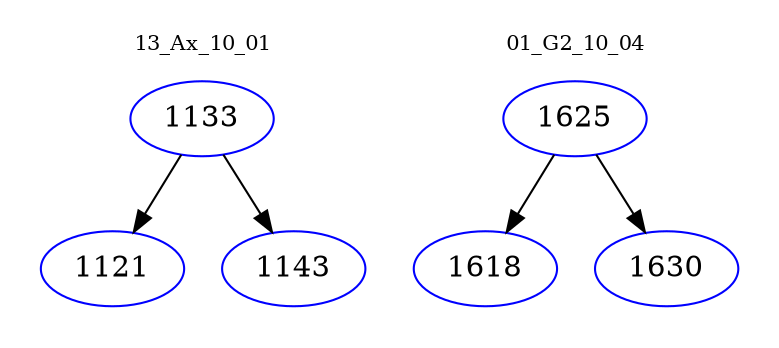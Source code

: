 digraph{
subgraph cluster_0 {
color = white
label = "13_Ax_10_01";
fontsize=10;
T0_1133 [label="1133", color="blue"]
T0_1133 -> T0_1121 [color="black"]
T0_1121 [label="1121", color="blue"]
T0_1133 -> T0_1143 [color="black"]
T0_1143 [label="1143", color="blue"]
}
subgraph cluster_1 {
color = white
label = "01_G2_10_04";
fontsize=10;
T1_1625 [label="1625", color="blue"]
T1_1625 -> T1_1618 [color="black"]
T1_1618 [label="1618", color="blue"]
T1_1625 -> T1_1630 [color="black"]
T1_1630 [label="1630", color="blue"]
}
}
